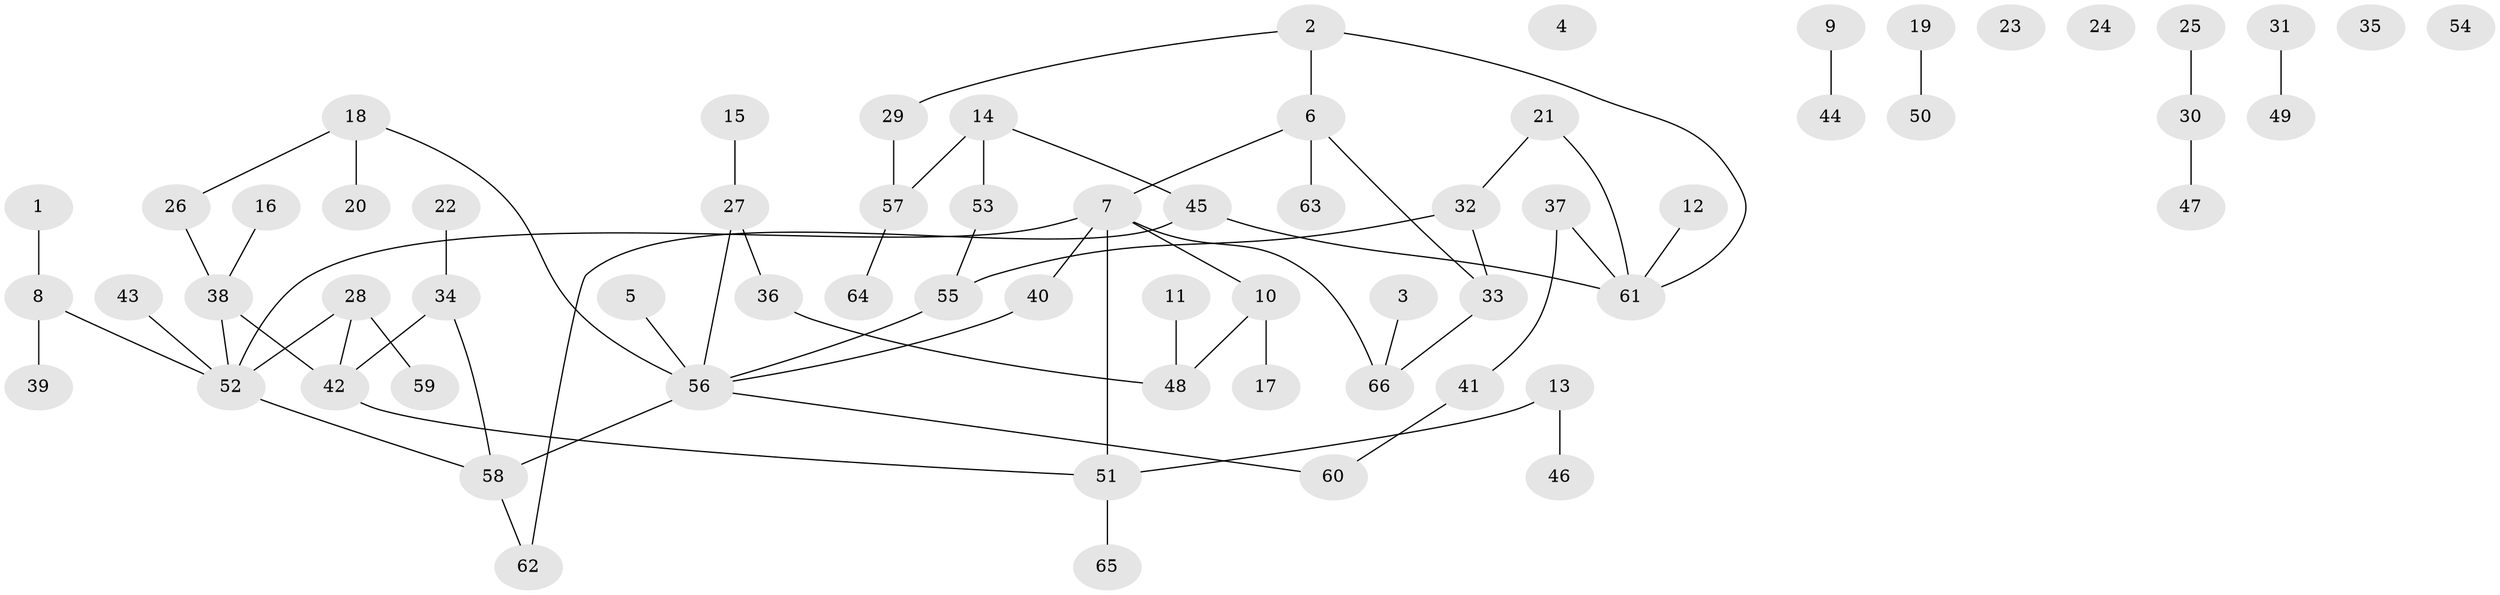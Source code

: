 // Generated by graph-tools (version 1.1) at 2025/49/03/09/25 03:49:12]
// undirected, 66 vertices, 69 edges
graph export_dot {
graph [start="1"]
  node [color=gray90,style=filled];
  1;
  2;
  3;
  4;
  5;
  6;
  7;
  8;
  9;
  10;
  11;
  12;
  13;
  14;
  15;
  16;
  17;
  18;
  19;
  20;
  21;
  22;
  23;
  24;
  25;
  26;
  27;
  28;
  29;
  30;
  31;
  32;
  33;
  34;
  35;
  36;
  37;
  38;
  39;
  40;
  41;
  42;
  43;
  44;
  45;
  46;
  47;
  48;
  49;
  50;
  51;
  52;
  53;
  54;
  55;
  56;
  57;
  58;
  59;
  60;
  61;
  62;
  63;
  64;
  65;
  66;
  1 -- 8;
  2 -- 6;
  2 -- 29;
  2 -- 61;
  3 -- 66;
  5 -- 56;
  6 -- 7;
  6 -- 33;
  6 -- 63;
  7 -- 10;
  7 -- 40;
  7 -- 51;
  7 -- 52;
  7 -- 66;
  8 -- 39;
  8 -- 52;
  9 -- 44;
  10 -- 17;
  10 -- 48;
  11 -- 48;
  12 -- 61;
  13 -- 46;
  13 -- 51;
  14 -- 45;
  14 -- 53;
  14 -- 57;
  15 -- 27;
  16 -- 38;
  18 -- 20;
  18 -- 26;
  18 -- 56;
  19 -- 50;
  21 -- 32;
  21 -- 61;
  22 -- 34;
  25 -- 30;
  26 -- 38;
  27 -- 36;
  27 -- 56;
  28 -- 42;
  28 -- 52;
  28 -- 59;
  29 -- 57;
  30 -- 47;
  31 -- 49;
  32 -- 33;
  32 -- 55;
  33 -- 66;
  34 -- 42;
  34 -- 58;
  36 -- 48;
  37 -- 41;
  37 -- 61;
  38 -- 42;
  38 -- 52;
  40 -- 56;
  41 -- 60;
  42 -- 51;
  43 -- 52;
  45 -- 61;
  45 -- 62;
  51 -- 65;
  52 -- 58;
  53 -- 55;
  55 -- 56;
  56 -- 58;
  56 -- 60;
  57 -- 64;
  58 -- 62;
}
